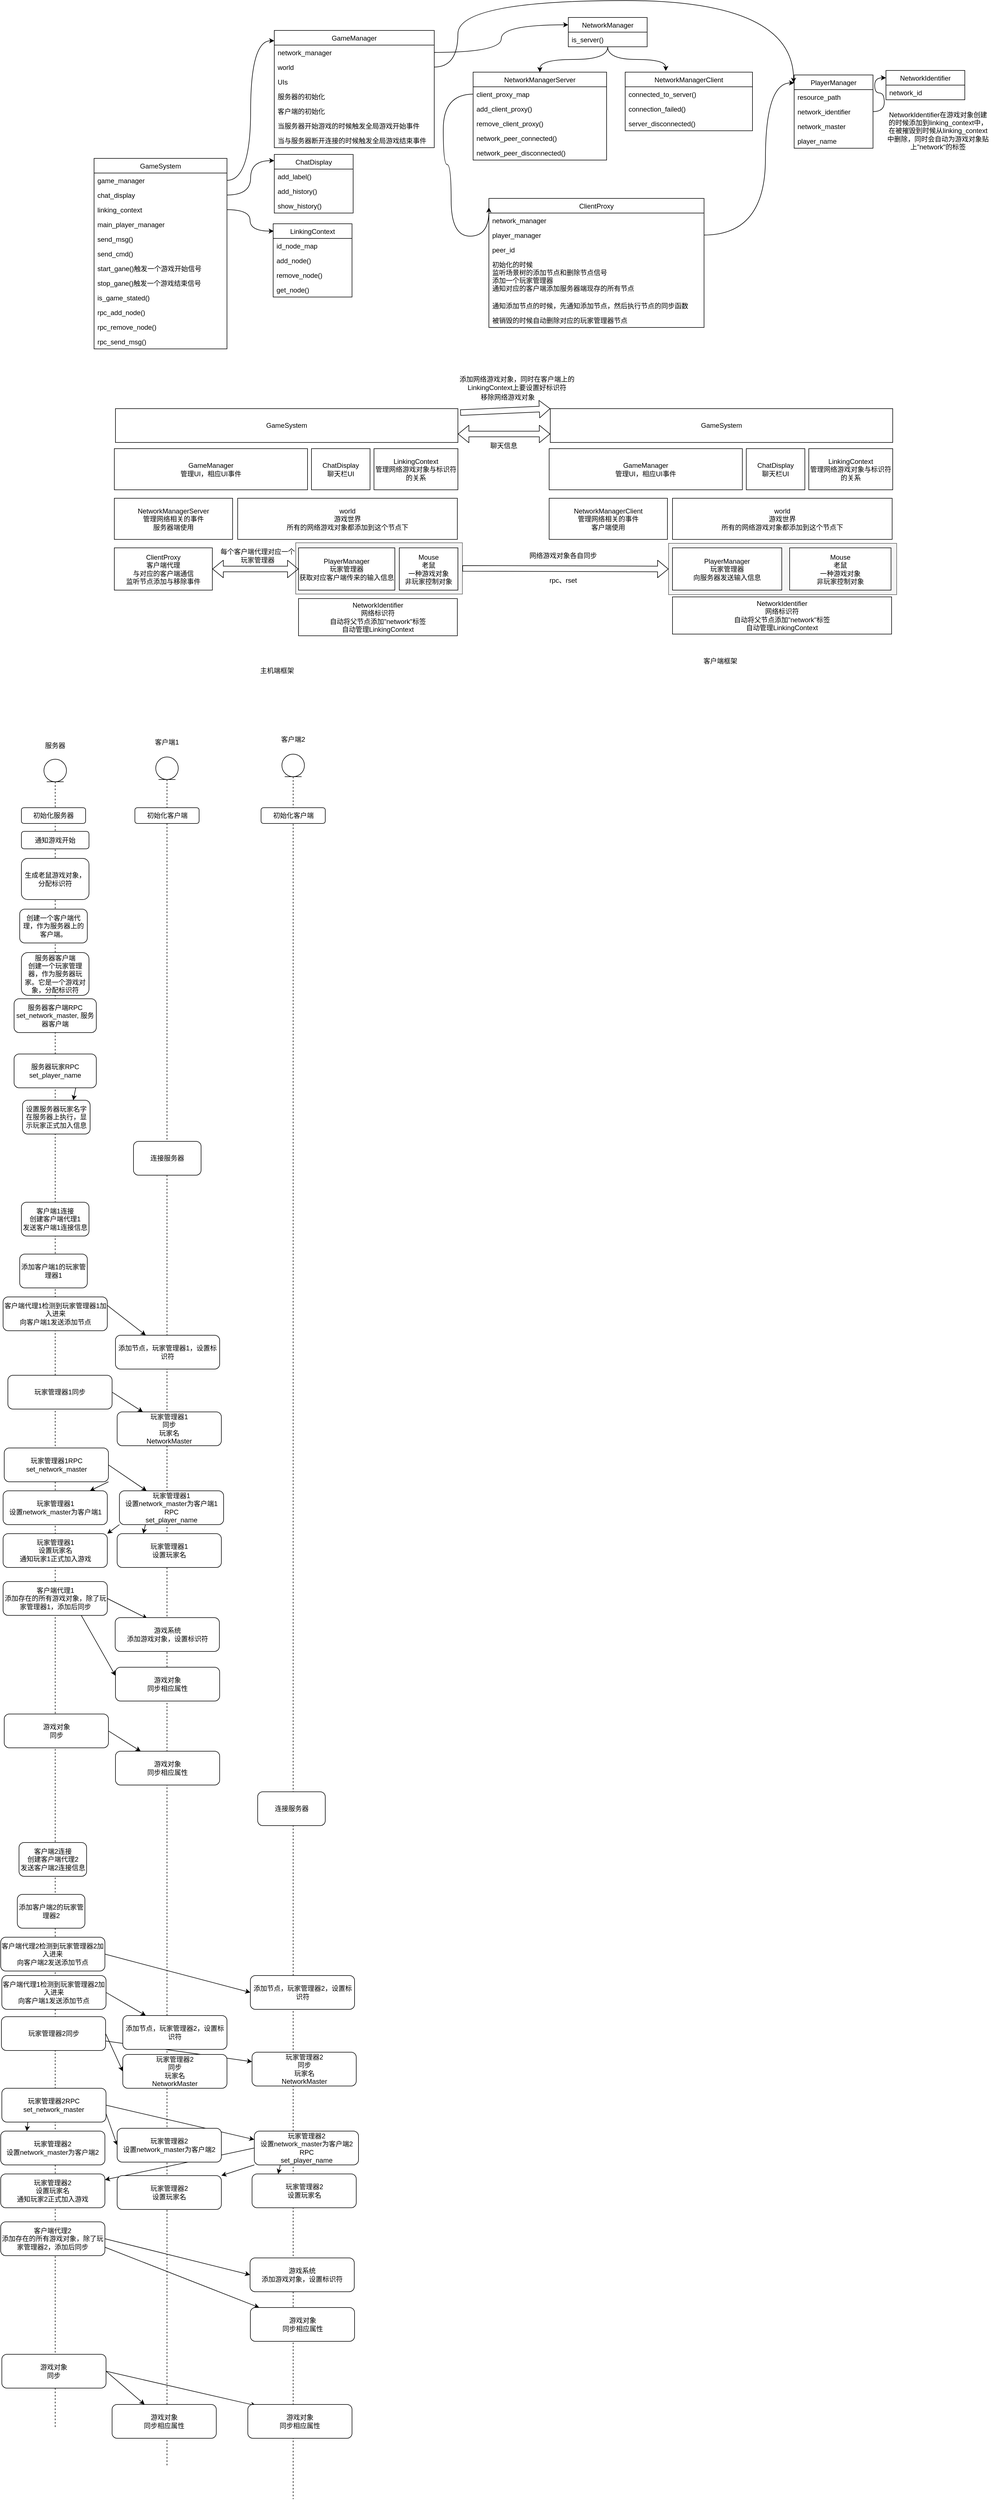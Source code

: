 <mxfile version="13.9.9" type="device"><diagram id="C72YMSauMGch5IpTlyr2" name="第 1 页"><mxGraphModel dx="1513" dy="1191" grid="0" gridSize="10" guides="1" tooltips="1" connect="1" arrows="1" fold="1" page="0" pageScale="1" pageWidth="850" pageHeight="1100" math="0" shadow="0"><root><mxCell id="0"/><mxCell id="1" parent="0"/><mxCell id="2LnMopw6GA8w0XZlprZ5-148" value="" style="rounded=0;whiteSpace=wrap;html=1;fillColor=#f5f5f5;strokeColor=#666666;fontColor=#333333;" vertex="1" parent="1"><mxGeometry x="809" y="745" width="405" height="91" as="geometry"/></mxCell><mxCell id="2LnMopw6GA8w0XZlprZ5-147" value="" style="rounded=0;whiteSpace=wrap;html=1;fillColor=#f5f5f5;strokeColor=#666666;fontColor=#333333;" vertex="1" parent="1"><mxGeometry x="147" y="744" width="296" height="91" as="geometry"/></mxCell><mxCell id="2LnMopw6GA8w0XZlprZ5-1" value="GameSystem" style="swimlane;fontStyle=0;childLayout=stackLayout;horizontal=1;startSize=26;fillColor=none;horizontalStack=0;resizeParent=1;resizeParentMax=0;resizeLast=0;collapsible=1;marginBottom=0;" vertex="1" parent="1"><mxGeometry x="-211" y="62" width="236" height="338" as="geometry"/></mxCell><mxCell id="2LnMopw6GA8w0XZlprZ5-2" value="game_manager" style="text;strokeColor=none;fillColor=none;align=left;verticalAlign=top;spacingLeft=4;spacingRight=4;overflow=hidden;rotatable=0;points=[[0,0.5],[1,0.5]];portConstraint=eastwest;" vertex="1" parent="2LnMopw6GA8w0XZlprZ5-1"><mxGeometry y="26" width="236" height="26" as="geometry"/></mxCell><mxCell id="2LnMopw6GA8w0XZlprZ5-56" value="chat_display" style="text;strokeColor=none;fillColor=none;align=left;verticalAlign=top;spacingLeft=4;spacingRight=4;overflow=hidden;rotatable=0;points=[[0,0.5],[1,0.5]];portConstraint=eastwest;" vertex="1" parent="2LnMopw6GA8w0XZlprZ5-1"><mxGeometry y="52" width="236" height="26" as="geometry"/></mxCell><mxCell id="2LnMopw6GA8w0XZlprZ5-57" value="linking_context" style="text;strokeColor=none;fillColor=none;align=left;verticalAlign=top;spacingLeft=4;spacingRight=4;overflow=hidden;rotatable=0;points=[[0,0.5],[1,0.5]];portConstraint=eastwest;" vertex="1" parent="2LnMopw6GA8w0XZlprZ5-1"><mxGeometry y="78" width="236" height="26" as="geometry"/></mxCell><mxCell id="2LnMopw6GA8w0XZlprZ5-3" value="main_player_manager" style="text;strokeColor=none;fillColor=none;align=left;verticalAlign=top;spacingLeft=4;spacingRight=4;overflow=hidden;rotatable=0;points=[[0,0.5],[1,0.5]];portConstraint=eastwest;" vertex="1" parent="2LnMopw6GA8w0XZlprZ5-1"><mxGeometry y="104" width="236" height="26" as="geometry"/></mxCell><mxCell id="2LnMopw6GA8w0XZlprZ5-58" value="send_msg()" style="text;strokeColor=none;fillColor=none;align=left;verticalAlign=top;spacingLeft=4;spacingRight=4;overflow=hidden;rotatable=0;points=[[0,0.5],[1,0.5]];portConstraint=eastwest;" vertex="1" parent="2LnMopw6GA8w0XZlprZ5-1"><mxGeometry y="130" width="236" height="26" as="geometry"/></mxCell><mxCell id="2LnMopw6GA8w0XZlprZ5-59" value="send_cmd()" style="text;strokeColor=none;fillColor=none;align=left;verticalAlign=top;spacingLeft=4;spacingRight=4;overflow=hidden;rotatable=0;points=[[0,0.5],[1,0.5]];portConstraint=eastwest;" vertex="1" parent="2LnMopw6GA8w0XZlprZ5-1"><mxGeometry y="156" width="236" height="26" as="geometry"/></mxCell><mxCell id="2LnMopw6GA8w0XZlprZ5-74" value="start_gane()触发一个游戏开始信号" style="text;strokeColor=none;fillColor=none;align=left;verticalAlign=top;spacingLeft=4;spacingRight=4;overflow=hidden;rotatable=0;points=[[0,0.5],[1,0.5]];portConstraint=eastwest;" vertex="1" parent="2LnMopw6GA8w0XZlprZ5-1"><mxGeometry y="182" width="236" height="26" as="geometry"/></mxCell><mxCell id="2LnMopw6GA8w0XZlprZ5-178" value="stop_gane()触发一个游戏结束信号" style="text;strokeColor=none;fillColor=none;align=left;verticalAlign=top;spacingLeft=4;spacingRight=4;overflow=hidden;rotatable=0;points=[[0,0.5],[1,0.5]];portConstraint=eastwest;" vertex="1" parent="2LnMopw6GA8w0XZlprZ5-1"><mxGeometry y="208" width="236" height="26" as="geometry"/></mxCell><mxCell id="2LnMopw6GA8w0XZlprZ5-83" value="is_game_stated()" style="text;strokeColor=none;fillColor=none;align=left;verticalAlign=top;spacingLeft=4;spacingRight=4;overflow=hidden;rotatable=0;points=[[0,0.5],[1,0.5]];portConstraint=eastwest;" vertex="1" parent="2LnMopw6GA8w0XZlprZ5-1"><mxGeometry y="234" width="236" height="26" as="geometry"/></mxCell><mxCell id="2LnMopw6GA8w0XZlprZ5-84" value="rpc_add_node()" style="text;strokeColor=none;fillColor=none;align=left;verticalAlign=top;spacingLeft=4;spacingRight=4;overflow=hidden;rotatable=0;points=[[0,0.5],[1,0.5]];portConstraint=eastwest;" vertex="1" parent="2LnMopw6GA8w0XZlprZ5-1"><mxGeometry y="260" width="236" height="26" as="geometry"/></mxCell><mxCell id="2LnMopw6GA8w0XZlprZ5-85" value="rpc_remove_node()" style="text;strokeColor=none;fillColor=none;align=left;verticalAlign=top;spacingLeft=4;spacingRight=4;overflow=hidden;rotatable=0;points=[[0,0.5],[1,0.5]];portConstraint=eastwest;" vertex="1" parent="2LnMopw6GA8w0XZlprZ5-1"><mxGeometry y="286" width="236" height="26" as="geometry"/></mxCell><mxCell id="2LnMopw6GA8w0XZlprZ5-86" value="rpc_send_msg()" style="text;strokeColor=none;fillColor=none;align=left;verticalAlign=top;spacingLeft=4;spacingRight=4;overflow=hidden;rotatable=0;points=[[0,0.5],[1,0.5]];portConstraint=eastwest;" vertex="1" parent="2LnMopw6GA8w0XZlprZ5-1"><mxGeometry y="312" width="236" height="26" as="geometry"/></mxCell><mxCell id="2LnMopw6GA8w0XZlprZ5-5" value="GameManager" style="swimlane;fontStyle=0;childLayout=stackLayout;horizontal=1;startSize=26;fillColor=none;horizontalStack=0;resizeParent=1;resizeParentMax=0;resizeLast=0;collapsible=1;marginBottom=0;" vertex="1" parent="1"><mxGeometry x="109" y="-165" width="284" height="208" as="geometry"/></mxCell><mxCell id="2LnMopw6GA8w0XZlprZ5-6" value="network_manager" style="text;strokeColor=none;fillColor=none;align=left;verticalAlign=top;spacingLeft=4;spacingRight=4;overflow=hidden;rotatable=0;points=[[0,0.5],[1,0.5]];portConstraint=eastwest;" vertex="1" parent="2LnMopw6GA8w0XZlprZ5-5"><mxGeometry y="26" width="284" height="26" as="geometry"/></mxCell><mxCell id="2LnMopw6GA8w0XZlprZ5-7" value="world" style="text;strokeColor=none;fillColor=none;align=left;verticalAlign=top;spacingLeft=4;spacingRight=4;overflow=hidden;rotatable=0;points=[[0,0.5],[1,0.5]];portConstraint=eastwest;" vertex="1" parent="2LnMopw6GA8w0XZlprZ5-5"><mxGeometry y="52" width="284" height="26" as="geometry"/></mxCell><mxCell id="2LnMopw6GA8w0XZlprZ5-8" value="UIs" style="text;strokeColor=none;fillColor=none;align=left;verticalAlign=top;spacingLeft=4;spacingRight=4;overflow=hidden;rotatable=0;points=[[0,0.5],[1,0.5]];portConstraint=eastwest;" vertex="1" parent="2LnMopw6GA8w0XZlprZ5-5"><mxGeometry y="78" width="284" height="26" as="geometry"/></mxCell><mxCell id="2LnMopw6GA8w0XZlprZ5-71" value="服务器的初始化" style="text;strokeColor=none;fillColor=none;align=left;verticalAlign=top;spacingLeft=4;spacingRight=4;overflow=hidden;rotatable=0;points=[[0,0.5],[1,0.5]];portConstraint=eastwest;" vertex="1" parent="2LnMopw6GA8w0XZlprZ5-5"><mxGeometry y="104" width="284" height="26" as="geometry"/></mxCell><mxCell id="2LnMopw6GA8w0XZlprZ5-72" value="客户端的初始化" style="text;strokeColor=none;fillColor=none;align=left;verticalAlign=top;spacingLeft=4;spacingRight=4;overflow=hidden;rotatable=0;points=[[0,0.5],[1,0.5]];portConstraint=eastwest;" vertex="1" parent="2LnMopw6GA8w0XZlprZ5-5"><mxGeometry y="130" width="284" height="26" as="geometry"/></mxCell><mxCell id="2LnMopw6GA8w0XZlprZ5-73" value="当服务器开始游戏的时候触发全局游戏开始事件" style="text;strokeColor=none;fillColor=none;align=left;verticalAlign=top;spacingLeft=4;spacingRight=4;overflow=hidden;rotatable=0;points=[[0,0.5],[1,0.5]];portConstraint=eastwest;" vertex="1" parent="2LnMopw6GA8w0XZlprZ5-5"><mxGeometry y="156" width="284" height="26" as="geometry"/></mxCell><mxCell id="2LnMopw6GA8w0XZlprZ5-105" value="当与服务器断开连接的时候触发全局游戏结束事件" style="text;strokeColor=none;fillColor=none;align=left;verticalAlign=top;spacingLeft=4;spacingRight=4;overflow=hidden;rotatable=0;points=[[0,0.5],[1,0.5]];portConstraint=eastwest;" vertex="1" parent="2LnMopw6GA8w0XZlprZ5-5"><mxGeometry y="182" width="284" height="26" as="geometry"/></mxCell><mxCell id="2LnMopw6GA8w0XZlprZ5-9" value="LinkingContext" style="swimlane;fontStyle=0;childLayout=stackLayout;horizontal=1;startSize=26;fillColor=none;horizontalStack=0;resizeParent=1;resizeParentMax=0;resizeLast=0;collapsible=1;marginBottom=0;" vertex="1" parent="1"><mxGeometry x="107" y="178" width="140" height="130" as="geometry"/></mxCell><mxCell id="2LnMopw6GA8w0XZlprZ5-10" value="id_node_map" style="text;strokeColor=none;fillColor=none;align=left;verticalAlign=top;spacingLeft=4;spacingRight=4;overflow=hidden;rotatable=0;points=[[0,0.5],[1,0.5]];portConstraint=eastwest;" vertex="1" parent="2LnMopw6GA8w0XZlprZ5-9"><mxGeometry y="26" width="140" height="26" as="geometry"/></mxCell><mxCell id="2LnMopw6GA8w0XZlprZ5-11" value="add_node()" style="text;strokeColor=none;fillColor=none;align=left;verticalAlign=top;spacingLeft=4;spacingRight=4;overflow=hidden;rotatable=0;points=[[0,0.5],[1,0.5]];portConstraint=eastwest;" vertex="1" parent="2LnMopw6GA8w0XZlprZ5-9"><mxGeometry y="52" width="140" height="26" as="geometry"/></mxCell><mxCell id="2LnMopw6GA8w0XZlprZ5-12" value="remove_node()" style="text;strokeColor=none;fillColor=none;align=left;verticalAlign=top;spacingLeft=4;spacingRight=4;overflow=hidden;rotatable=0;points=[[0,0.5],[1,0.5]];portConstraint=eastwest;" vertex="1" parent="2LnMopw6GA8w0XZlprZ5-9"><mxGeometry y="78" width="140" height="26" as="geometry"/></mxCell><mxCell id="2LnMopw6GA8w0XZlprZ5-65" value="get_node()" style="text;strokeColor=none;fillColor=none;align=left;verticalAlign=top;spacingLeft=4;spacingRight=4;overflow=hidden;rotatable=0;points=[[0,0.5],[1,0.5]];portConstraint=eastwest;" vertex="1" parent="2LnMopw6GA8w0XZlprZ5-9"><mxGeometry y="104" width="140" height="26" as="geometry"/></mxCell><mxCell id="2LnMopw6GA8w0XZlprZ5-102" style="edgeStyle=orthogonalEdgeStyle;curved=1;rounded=0;orthogonalLoop=1;jettySize=auto;html=1;entryX=0.5;entryY=0;entryDx=0;entryDy=0;" edge="1" parent="1" source="2LnMopw6GA8w0XZlprZ5-13" target="2LnMopw6GA8w0XZlprZ5-22"><mxGeometry relative="1" as="geometry"/></mxCell><mxCell id="2LnMopw6GA8w0XZlprZ5-103" style="edgeStyle=orthogonalEdgeStyle;curved=1;rounded=0;orthogonalLoop=1;jettySize=auto;html=1;entryX=0.319;entryY=-0.019;entryDx=0;entryDy=0;entryPerimeter=0;" edge="1" parent="1" source="2LnMopw6GA8w0XZlprZ5-13" target="2LnMopw6GA8w0XZlprZ5-17"><mxGeometry relative="1" as="geometry"/></mxCell><mxCell id="2LnMopw6GA8w0XZlprZ5-13" value="NetworkManager" style="swimlane;fontStyle=0;childLayout=stackLayout;horizontal=1;startSize=26;fillColor=none;horizontalStack=0;resizeParent=1;resizeParentMax=0;resizeLast=0;collapsible=1;marginBottom=0;" vertex="1" parent="1"><mxGeometry x="631" y="-188" width="140" height="52" as="geometry"/></mxCell><mxCell id="2LnMopw6GA8w0XZlprZ5-15" value="is_server()" style="text;strokeColor=none;fillColor=none;align=left;verticalAlign=top;spacingLeft=4;spacingRight=4;overflow=hidden;rotatable=0;points=[[0,0.5],[1,0.5]];portConstraint=eastwest;" vertex="1" parent="2LnMopw6GA8w0XZlprZ5-13"><mxGeometry y="26" width="140" height="26" as="geometry"/></mxCell><mxCell id="2LnMopw6GA8w0XZlprZ5-17" value="NetworkManagerClient" style="swimlane;fontStyle=0;childLayout=stackLayout;horizontal=1;startSize=26;fillColor=none;horizontalStack=0;resizeParent=1;resizeParentMax=0;resizeLast=0;collapsible=1;marginBottom=0;" vertex="1" parent="1"><mxGeometry x="732" y="-91" width="226" height="104" as="geometry"/></mxCell><mxCell id="2LnMopw6GA8w0XZlprZ5-96" value="connected_to_server()" style="text;strokeColor=none;fillColor=none;align=left;verticalAlign=top;spacingLeft=4;spacingRight=4;overflow=hidden;rotatable=0;points=[[0,0.5],[1,0.5]];portConstraint=eastwest;" vertex="1" parent="2LnMopw6GA8w0XZlprZ5-17"><mxGeometry y="26" width="226" height="26" as="geometry"/></mxCell><mxCell id="2LnMopw6GA8w0XZlprZ5-97" value="connection_failed()" style="text;strokeColor=none;fillColor=none;align=left;verticalAlign=top;spacingLeft=4;spacingRight=4;overflow=hidden;rotatable=0;points=[[0,0.5],[1,0.5]];portConstraint=eastwest;" vertex="1" parent="2LnMopw6GA8w0XZlprZ5-17"><mxGeometry y="52" width="226" height="26" as="geometry"/></mxCell><mxCell id="2LnMopw6GA8w0XZlprZ5-98" value="server_disconnected()" style="text;strokeColor=none;fillColor=none;align=left;verticalAlign=top;spacingLeft=4;spacingRight=4;overflow=hidden;rotatable=0;points=[[0,0.5],[1,0.5]];portConstraint=eastwest;" vertex="1" parent="2LnMopw6GA8w0XZlprZ5-17"><mxGeometry y="78" width="226" height="26" as="geometry"/></mxCell><mxCell id="2LnMopw6GA8w0XZlprZ5-22" value="NetworkManagerServer" style="swimlane;fontStyle=0;childLayout=stackLayout;horizontal=1;startSize=26;fillColor=none;horizontalStack=0;resizeParent=1;resizeParentMax=0;resizeLast=0;collapsible=1;marginBottom=0;" vertex="1" parent="1"><mxGeometry x="462" y="-91" width="237" height="156" as="geometry"/></mxCell><mxCell id="2LnMopw6GA8w0XZlprZ5-23" value="client_proxy_map" style="text;strokeColor=none;fillColor=none;align=left;verticalAlign=top;spacingLeft=4;spacingRight=4;overflow=hidden;rotatable=0;points=[[0,0.5],[1,0.5]];portConstraint=eastwest;" vertex="1" parent="2LnMopw6GA8w0XZlprZ5-22"><mxGeometry y="26" width="237" height="26" as="geometry"/></mxCell><mxCell id="2LnMopw6GA8w0XZlprZ5-24" value="add_client_proxy()" style="text;strokeColor=none;fillColor=none;align=left;verticalAlign=top;spacingLeft=4;spacingRight=4;overflow=hidden;rotatable=0;points=[[0,0.5],[1,0.5]];portConstraint=eastwest;" vertex="1" parent="2LnMopw6GA8w0XZlprZ5-22"><mxGeometry y="52" width="237" height="26" as="geometry"/></mxCell><mxCell id="2LnMopw6GA8w0XZlprZ5-25" value="remove_client_proxy()" style="text;strokeColor=none;fillColor=none;align=left;verticalAlign=top;spacingLeft=4;spacingRight=4;overflow=hidden;rotatable=0;points=[[0,0.5],[1,0.5]];portConstraint=eastwest;" vertex="1" parent="2LnMopw6GA8w0XZlprZ5-22"><mxGeometry y="78" width="237" height="26" as="geometry"/></mxCell><mxCell id="2LnMopw6GA8w0XZlprZ5-94" value="network_peer_connected()" style="text;strokeColor=none;fillColor=none;align=left;verticalAlign=top;spacingLeft=4;spacingRight=4;overflow=hidden;rotatable=0;points=[[0,0.5],[1,0.5]];portConstraint=eastwest;" vertex="1" parent="2LnMopw6GA8w0XZlprZ5-22"><mxGeometry y="104" width="237" height="26" as="geometry"/></mxCell><mxCell id="2LnMopw6GA8w0XZlprZ5-95" value="network_peer_disconnected()" style="text;strokeColor=none;fillColor=none;align=left;verticalAlign=top;spacingLeft=4;spacingRight=4;overflow=hidden;rotatable=0;points=[[0,0.5],[1,0.5]];portConstraint=eastwest;" vertex="1" parent="2LnMopw6GA8w0XZlprZ5-22"><mxGeometry y="130" width="237" height="26" as="geometry"/></mxCell><mxCell id="2LnMopw6GA8w0XZlprZ5-26" value="ClientProxy" style="swimlane;fontStyle=0;childLayout=stackLayout;horizontal=1;startSize=26;fillColor=none;horizontalStack=0;resizeParent=1;resizeParentMax=0;resizeLast=0;collapsible=1;marginBottom=0;" vertex="1" parent="1"><mxGeometry x="490" y="133" width="382" height="229" as="geometry"/></mxCell><mxCell id="2LnMopw6GA8w0XZlprZ5-27" value="network_manager" style="text;strokeColor=none;fillColor=none;align=left;verticalAlign=top;spacingLeft=4;spacingRight=4;overflow=hidden;rotatable=0;points=[[0,0.5],[1,0.5]];portConstraint=eastwest;" vertex="1" parent="2LnMopw6GA8w0XZlprZ5-26"><mxGeometry y="26" width="382" height="26" as="geometry"/></mxCell><mxCell id="2LnMopw6GA8w0XZlprZ5-28" value="player_manager" style="text;strokeColor=none;fillColor=none;align=left;verticalAlign=top;spacingLeft=4;spacingRight=4;overflow=hidden;rotatable=0;points=[[0,0.5],[1,0.5]];portConstraint=eastwest;" vertex="1" parent="2LnMopw6GA8w0XZlprZ5-26"><mxGeometry y="52" width="382" height="26" as="geometry"/></mxCell><mxCell id="2LnMopw6GA8w0XZlprZ5-29" value="peer_id" style="text;strokeColor=none;fillColor=none;align=left;verticalAlign=top;spacingLeft=4;spacingRight=4;overflow=hidden;rotatable=0;points=[[0,0.5],[1,0.5]];portConstraint=eastwest;" vertex="1" parent="2LnMopw6GA8w0XZlprZ5-26"><mxGeometry y="78" width="382" height="26" as="geometry"/></mxCell><mxCell id="2LnMopw6GA8w0XZlprZ5-87" value="初始化的时候&#10;监听场景树的添加节点和删除节点信号&#10;添加一个玩家管理器&#10;通知对应的客户端添加服务器端现存的所有节点" style="text;strokeColor=none;fillColor=none;align=left;verticalAlign=top;spacingLeft=4;spacingRight=4;overflow=hidden;rotatable=0;points=[[0,0.5],[1,0.5]];portConstraint=eastwest;" vertex="1" parent="2LnMopw6GA8w0XZlprZ5-26"><mxGeometry y="104" width="382" height="73" as="geometry"/></mxCell><mxCell id="2LnMopw6GA8w0XZlprZ5-88" value="通知添加节点的时候，先通知添加节点，然后执行节点的同步函数" style="text;strokeColor=none;fillColor=none;align=left;verticalAlign=top;spacingLeft=4;spacingRight=4;overflow=hidden;rotatable=0;points=[[0,0.5],[1,0.5]];portConstraint=eastwest;" vertex="1" parent="2LnMopw6GA8w0XZlprZ5-26"><mxGeometry y="177" width="382" height="26" as="geometry"/></mxCell><mxCell id="2LnMopw6GA8w0XZlprZ5-89" value="被销毁的时候自动删除对应的玩家管理器节点" style="text;strokeColor=none;fillColor=none;align=left;verticalAlign=top;spacingLeft=4;spacingRight=4;overflow=hidden;rotatable=0;points=[[0,0.5],[1,0.5]];portConstraint=eastwest;" vertex="1" parent="2LnMopw6GA8w0XZlprZ5-26"><mxGeometry y="203" width="382" height="26" as="geometry"/></mxCell><mxCell id="2LnMopw6GA8w0XZlprZ5-30" value="NetworkIdentifier" style="swimlane;fontStyle=0;childLayout=stackLayout;horizontal=1;startSize=26;fillColor=none;horizontalStack=0;resizeParent=1;resizeParentMax=0;resizeLast=0;collapsible=1;marginBottom=0;" vertex="1" parent="1"><mxGeometry x="1195" y="-94" width="140" height="52" as="geometry"/></mxCell><mxCell id="2LnMopw6GA8w0XZlprZ5-31" value="network_id" style="text;strokeColor=none;fillColor=none;align=left;verticalAlign=top;spacingLeft=4;spacingRight=4;overflow=hidden;rotatable=0;points=[[0,0.5],[1,0.5]];portConstraint=eastwest;" vertex="1" parent="2LnMopw6GA8w0XZlprZ5-30"><mxGeometry y="26" width="140" height="26" as="geometry"/></mxCell><mxCell id="2LnMopw6GA8w0XZlprZ5-34" value="PlayerManager" style="swimlane;fontStyle=0;childLayout=stackLayout;horizontal=1;startSize=26;fillColor=none;horizontalStack=0;resizeParent=1;resizeParentMax=0;resizeLast=0;collapsible=1;marginBottom=0;" vertex="1" parent="1"><mxGeometry x="1032" y="-86" width="140" height="130" as="geometry"/></mxCell><mxCell id="2LnMopw6GA8w0XZlprZ5-66" value="resource_path" style="text;strokeColor=none;fillColor=none;align=left;verticalAlign=top;spacingLeft=4;spacingRight=4;overflow=hidden;rotatable=0;points=[[0,0.5],[1,0.5]];portConstraint=eastwest;" vertex="1" parent="2LnMopw6GA8w0XZlprZ5-34"><mxGeometry y="26" width="140" height="26" as="geometry"/></mxCell><mxCell id="2LnMopw6GA8w0XZlprZ5-35" value="network_identifier" style="text;strokeColor=none;fillColor=none;align=left;verticalAlign=top;spacingLeft=4;spacingRight=4;overflow=hidden;rotatable=0;points=[[0,0.5],[1,0.5]];portConstraint=eastwest;" vertex="1" parent="2LnMopw6GA8w0XZlprZ5-34"><mxGeometry y="52" width="140" height="26" as="geometry"/></mxCell><mxCell id="2LnMopw6GA8w0XZlprZ5-36" value="network_master" style="text;strokeColor=none;fillColor=none;align=left;verticalAlign=top;spacingLeft=4;spacingRight=4;overflow=hidden;rotatable=0;points=[[0,0.5],[1,0.5]];portConstraint=eastwest;" vertex="1" parent="2LnMopw6GA8w0XZlprZ5-34"><mxGeometry y="78" width="140" height="26" as="geometry"/></mxCell><mxCell id="2LnMopw6GA8w0XZlprZ5-55" value="player_name" style="text;strokeColor=none;fillColor=none;align=left;verticalAlign=top;spacingLeft=4;spacingRight=4;overflow=hidden;rotatable=0;points=[[0,0.5],[1,0.5]];portConstraint=eastwest;" vertex="1" parent="2LnMopw6GA8w0XZlprZ5-34"><mxGeometry y="104" width="140" height="26" as="geometry"/></mxCell><mxCell id="2LnMopw6GA8w0XZlprZ5-60" value="ChatDisplay" style="swimlane;fontStyle=0;childLayout=stackLayout;horizontal=1;startSize=26;fillColor=none;horizontalStack=0;resizeParent=1;resizeParentMax=0;resizeLast=0;collapsible=1;marginBottom=0;" vertex="1" parent="1"><mxGeometry x="109" y="55" width="140" height="104" as="geometry"/></mxCell><mxCell id="2LnMopw6GA8w0XZlprZ5-61" value="add_label()" style="text;strokeColor=none;fillColor=none;align=left;verticalAlign=top;spacingLeft=4;spacingRight=4;overflow=hidden;rotatable=0;points=[[0,0.5],[1,0.5]];portConstraint=eastwest;" vertex="1" parent="2LnMopw6GA8w0XZlprZ5-60"><mxGeometry y="26" width="140" height="26" as="geometry"/></mxCell><mxCell id="2LnMopw6GA8w0XZlprZ5-62" value="add_history()" style="text;strokeColor=none;fillColor=none;align=left;verticalAlign=top;spacingLeft=4;spacingRight=4;overflow=hidden;rotatable=0;points=[[0,0.5],[1,0.5]];portConstraint=eastwest;" vertex="1" parent="2LnMopw6GA8w0XZlprZ5-60"><mxGeometry y="52" width="140" height="26" as="geometry"/></mxCell><mxCell id="2LnMopw6GA8w0XZlprZ5-64" value="show_history()" style="text;strokeColor=none;fillColor=none;align=left;verticalAlign=top;spacingLeft=4;spacingRight=4;overflow=hidden;rotatable=0;points=[[0,0.5],[1,0.5]];portConstraint=eastwest;" vertex="1" parent="2LnMopw6GA8w0XZlprZ5-60"><mxGeometry y="78" width="140" height="26" as="geometry"/></mxCell><mxCell id="2LnMopw6GA8w0XZlprZ5-68" value="NetworkIdentifier在游戏对象创建的时候添加到linking_context中，在被摧毁到时候从linking_context中删除，同时会自动为游戏对象贴上&quot;network&quot;的标签" style="text;html=1;strokeColor=none;fillColor=none;align=center;verticalAlign=middle;whiteSpace=wrap;rounded=0;" vertex="1" parent="1"><mxGeometry x="1195" y="-31" width="185" height="88" as="geometry"/></mxCell><mxCell id="2LnMopw6GA8w0XZlprZ5-90" style="edgeStyle=orthogonalEdgeStyle;rounded=0;orthogonalLoop=1;jettySize=auto;html=1;exitX=1;exitY=0.5;exitDx=0;exitDy=0;entryX=0.007;entryY=0.1;entryDx=0;entryDy=0;entryPerimeter=0;curved=1;" edge="1" parent="1" source="2LnMopw6GA8w0XZlprZ5-57" target="2LnMopw6GA8w0XZlprZ5-9"><mxGeometry relative="1" as="geometry"/></mxCell><mxCell id="2LnMopw6GA8w0XZlprZ5-92" style="edgeStyle=orthogonalEdgeStyle;curved=1;rounded=0;orthogonalLoop=1;jettySize=auto;html=1;exitX=1;exitY=0.5;exitDx=0;exitDy=0;entryX=0;entryY=0.106;entryDx=0;entryDy=0;entryPerimeter=0;" edge="1" parent="1" source="2LnMopw6GA8w0XZlprZ5-56" target="2LnMopw6GA8w0XZlprZ5-60"><mxGeometry relative="1" as="geometry"/></mxCell><mxCell id="2LnMopw6GA8w0XZlprZ5-93" style="edgeStyle=orthogonalEdgeStyle;curved=1;rounded=0;orthogonalLoop=1;jettySize=auto;html=1;exitX=1;exitY=0.5;exitDx=0;exitDy=0;entryX=0;entryY=0.088;entryDx=0;entryDy=0;entryPerimeter=0;" edge="1" parent="1" source="2LnMopw6GA8w0XZlprZ5-2" target="2LnMopw6GA8w0XZlprZ5-5"><mxGeometry relative="1" as="geometry"/></mxCell><mxCell id="2LnMopw6GA8w0XZlprZ5-104" style="edgeStyle=orthogonalEdgeStyle;curved=1;rounded=0;orthogonalLoop=1;jettySize=auto;html=1;entryX=0;entryY=0.25;entryDx=0;entryDy=0;" edge="1" parent="1" source="2LnMopw6GA8w0XZlprZ5-6" target="2LnMopw6GA8w0XZlprZ5-13"><mxGeometry relative="1" as="geometry"/></mxCell><mxCell id="2LnMopw6GA8w0XZlprZ5-107" style="edgeStyle=orthogonalEdgeStyle;curved=1;rounded=0;orthogonalLoop=1;jettySize=auto;html=1;entryX=0;entryY=0.07;entryDx=0;entryDy=0;entryPerimeter=0;" edge="1" parent="1" source="2LnMopw6GA8w0XZlprZ5-23" target="2LnMopw6GA8w0XZlprZ5-26"><mxGeometry relative="1" as="geometry"><Array as="points"><mxPoint x="409" y="-52"/><mxPoint x="409" y="73"/><mxPoint x="423" y="73"/><mxPoint x="423" y="200"/></Array></mxGeometry></mxCell><mxCell id="2LnMopw6GA8w0XZlprZ5-108" style="edgeStyle=orthogonalEdgeStyle;curved=1;rounded=0;orthogonalLoop=1;jettySize=auto;html=1;exitX=1;exitY=0.5;exitDx=0;exitDy=0;" edge="1" parent="1" source="2LnMopw6GA8w0XZlprZ5-7"><mxGeometry relative="1" as="geometry"><mxPoint x="1031" y="-72" as="targetPoint"/><Array as="points"><mxPoint x="435" y="-100"/><mxPoint x="435" y="-218"/><mxPoint x="1031" y="-218"/></Array></mxGeometry></mxCell><mxCell id="2LnMopw6GA8w0XZlprZ5-109" style="edgeStyle=orthogonalEdgeStyle;curved=1;rounded=0;orthogonalLoop=1;jettySize=auto;html=1;entryX=0;entryY=0.108;entryDx=0;entryDy=0;entryPerimeter=0;" edge="1" parent="1" source="2LnMopw6GA8w0XZlprZ5-28" target="2LnMopw6GA8w0XZlprZ5-34"><mxGeometry relative="1" as="geometry"><Array as="points"><mxPoint x="981" y="198"/><mxPoint x="981" y="-72"/></Array></mxGeometry></mxCell><mxCell id="2LnMopw6GA8w0XZlprZ5-110" style="edgeStyle=orthogonalEdgeStyle;curved=1;rounded=0;orthogonalLoop=1;jettySize=auto;html=1;entryX=0;entryY=0.25;entryDx=0;entryDy=0;" edge="1" parent="1" source="2LnMopw6GA8w0XZlprZ5-35" target="2LnMopw6GA8w0XZlprZ5-30"><mxGeometry relative="1" as="geometry"/></mxCell><mxCell id="2LnMopw6GA8w0XZlprZ5-111" value="GameSystem" style="rounded=0;whiteSpace=wrap;html=1;" vertex="1" parent="1"><mxGeometry x="-173" y="506" width="608" height="60" as="geometry"/></mxCell><mxCell id="2LnMopw6GA8w0XZlprZ5-112" value="GameManager&lt;br&gt;管理UI，相应UI事件" style="rounded=0;whiteSpace=wrap;html=1;" vertex="1" parent="1"><mxGeometry x="-175" y="577" width="343" height="73" as="geometry"/></mxCell><mxCell id="2LnMopw6GA8w0XZlprZ5-113" value="ChatDisplay&lt;br&gt;聊天栏UI" style="rounded=0;whiteSpace=wrap;html=1;" vertex="1" parent="1"><mxGeometry x="175" y="577" width="104" height="73" as="geometry"/></mxCell><mxCell id="2LnMopw6GA8w0XZlprZ5-114" value="NetworkManagerServer&lt;br&gt;管理网络相关的事件&lt;br&gt;服务器端使用" style="rounded=0;whiteSpace=wrap;html=1;" vertex="1" parent="1"><mxGeometry x="-175" y="665" width="210" height="73" as="geometry"/></mxCell><mxCell id="2LnMopw6GA8w0XZlprZ5-115" value="world&lt;br&gt;游戏世界&lt;br&gt;所有的网络游戏对象都添加到这个节点下" style="rounded=0;whiteSpace=wrap;html=1;" vertex="1" parent="1"><mxGeometry x="44" y="665" width="390" height="73" as="geometry"/></mxCell><mxCell id="2LnMopw6GA8w0XZlprZ5-116" value="ClientProxy&lt;br&gt;客户端代理&lt;br&gt;与对应的客户端通信&lt;br&gt;监听节点添加与移除事件" style="rounded=0;whiteSpace=wrap;html=1;" vertex="1" parent="1"><mxGeometry x="-175" y="753" width="174" height="75" as="geometry"/></mxCell><mxCell id="2LnMopw6GA8w0XZlprZ5-117" value="LinkingContext&lt;br&gt;管理网络游戏对象与标识符的关系" style="rounded=0;whiteSpace=wrap;html=1;" vertex="1" parent="1"><mxGeometry x="286" y="577" width="149" height="73" as="geometry"/></mxCell><mxCell id="2LnMopw6GA8w0XZlprZ5-118" value="PlayerManager&lt;br&gt;玩家管理器&lt;br&gt;获取对应客户端传来的输入信息" style="rounded=0;whiteSpace=wrap;html=1;" vertex="1" parent="1"><mxGeometry x="152" y="753" width="171" height="75" as="geometry"/></mxCell><mxCell id="2LnMopw6GA8w0XZlprZ5-120" value="" style="shape=flexArrow;endArrow=classic;startArrow=classic;html=1;exitX=1;exitY=0.5;exitDx=0;exitDy=0;entryX=0;entryY=0.5;entryDx=0;entryDy=0;" edge="1" parent="1" source="2LnMopw6GA8w0XZlprZ5-116" target="2LnMopw6GA8w0XZlprZ5-118"><mxGeometry width="50" height="50" relative="1" as="geometry"><mxPoint x="127" y="859" as="sourcePoint"/><mxPoint x="177" y="809" as="targetPoint"/></mxGeometry></mxCell><mxCell id="2LnMopw6GA8w0XZlprZ5-121" value="每个客户端代理对应一个玩家管理器" style="text;html=1;strokeColor=none;fillColor=none;align=center;verticalAlign=middle;whiteSpace=wrap;rounded=0;" vertex="1" parent="1"><mxGeometry x="12" y="738" width="135" height="57" as="geometry"/></mxCell><mxCell id="2LnMopw6GA8w0XZlprZ5-123" value="Mouse&lt;br&gt;老鼠&lt;br&gt;一种游戏对象&lt;br&gt;非玩家控制对象" style="rounded=0;whiteSpace=wrap;html=1;" vertex="1" parent="1"><mxGeometry x="331" y="753" width="104" height="75" as="geometry"/></mxCell><mxCell id="2LnMopw6GA8w0XZlprZ5-124" value="NetworkIdentifier&lt;br&gt;网络标识符&lt;br&gt;自动将父节点添加&quot;network&quot;标签&lt;br&gt;自动管理LinkingContext" style="rounded=0;whiteSpace=wrap;html=1;" vertex="1" parent="1"><mxGeometry x="152" y="843" width="282" height="66" as="geometry"/></mxCell><mxCell id="2LnMopw6GA8w0XZlprZ5-125" value="GameSystem" style="rounded=0;whiteSpace=wrap;html=1;" vertex="1" parent="1"><mxGeometry x="599" y="506" width="608" height="60" as="geometry"/></mxCell><mxCell id="2LnMopw6GA8w0XZlprZ5-126" value="GameManager&lt;br&gt;管理UI，相应UI事件" style="rounded=0;whiteSpace=wrap;html=1;" vertex="1" parent="1"><mxGeometry x="597" y="577" width="343" height="73" as="geometry"/></mxCell><mxCell id="2LnMopw6GA8w0XZlprZ5-127" value="ChatDisplay&lt;br&gt;聊天栏UI" style="rounded=0;whiteSpace=wrap;html=1;" vertex="1" parent="1"><mxGeometry x="947" y="577" width="104" height="73" as="geometry"/></mxCell><mxCell id="2LnMopw6GA8w0XZlprZ5-128" value="NetworkManagerClient&lt;br&gt;管理网络相关的事件&lt;br&gt;客户端使用" style="rounded=0;whiteSpace=wrap;html=1;" vertex="1" parent="1"><mxGeometry x="597" y="665" width="210" height="73" as="geometry"/></mxCell><mxCell id="2LnMopw6GA8w0XZlprZ5-129" value="world&lt;br&gt;游戏世界&lt;br&gt;所有的网络游戏对象都添加到这个节点下" style="rounded=0;whiteSpace=wrap;html=1;" vertex="1" parent="1"><mxGeometry x="816" y="665" width="390" height="73" as="geometry"/></mxCell><mxCell id="2LnMopw6GA8w0XZlprZ5-131" value="LinkingContext&lt;br&gt;管理网络游戏对象与标识符的关系" style="rounded=0;whiteSpace=wrap;html=1;" vertex="1" parent="1"><mxGeometry x="1058" y="577" width="149" height="73" as="geometry"/></mxCell><mxCell id="2LnMopw6GA8w0XZlprZ5-132" value="PlayerManager&lt;br&gt;玩家管理器&lt;br&gt;向服务器发送输入信息" style="rounded=0;whiteSpace=wrap;html=1;" vertex="1" parent="1"><mxGeometry x="816" y="753" width="194" height="75" as="geometry"/></mxCell><mxCell id="2LnMopw6GA8w0XZlprZ5-135" value="Mouse&lt;br&gt;老鼠&lt;br&gt;一种游戏对象&lt;br&gt;非玩家控制对象" style="rounded=0;whiteSpace=wrap;html=1;" vertex="1" parent="1"><mxGeometry x="1024" y="753" width="180" height="75" as="geometry"/></mxCell><mxCell id="2LnMopw6GA8w0XZlprZ5-136" value="NetworkIdentifier&lt;br&gt;网络标识符&lt;br&gt;自动将父节点添加&quot;network&quot;标签&lt;br&gt;自动管理LinkingContext" style="rounded=0;whiteSpace=wrap;html=1;" vertex="1" parent="1"><mxGeometry x="816" y="840" width="389" height="66" as="geometry"/></mxCell><mxCell id="2LnMopw6GA8w0XZlprZ5-138" value="" style="shape=flexArrow;endArrow=classic;html=1;exitX=1.007;exitY=0.117;exitDx=0;exitDy=0;startArrow=none;startFill=0;exitPerimeter=0;entryX=0;entryY=0;entryDx=0;entryDy=0;" edge="1" parent="1" source="2LnMopw6GA8w0XZlprZ5-111" target="2LnMopw6GA8w0XZlprZ5-125"><mxGeometry width="50" height="50" relative="1" as="geometry"><mxPoint x="576" y="697" as="sourcePoint"/><mxPoint x="626" y="647" as="targetPoint"/></mxGeometry></mxCell><mxCell id="2LnMopw6GA8w0XZlprZ5-139" value="添加网络游戏对象，同时在客户端上的LinkingContext上要设置好标识符" style="text;html=1;strokeColor=none;fillColor=none;align=center;verticalAlign=middle;whiteSpace=wrap;rounded=0;" vertex="1" parent="1"><mxGeometry x="426" y="450" width="228" height="22" as="geometry"/></mxCell><mxCell id="2LnMopw6GA8w0XZlprZ5-142" value="移除网络游戏对象" style="text;html=1;strokeColor=none;fillColor=none;align=center;verticalAlign=middle;whiteSpace=wrap;rounded=0;" vertex="1" parent="1"><mxGeometry x="469" y="475" width="109" height="22" as="geometry"/></mxCell><mxCell id="2LnMopw6GA8w0XZlprZ5-143" value="聊天信息" style="text;html=1;strokeColor=none;fillColor=none;align=center;verticalAlign=middle;whiteSpace=wrap;rounded=0;" vertex="1" parent="1"><mxGeometry x="462" y="561" width="109" height="22" as="geometry"/></mxCell><mxCell id="2LnMopw6GA8w0XZlprZ5-144" value="" style="shape=flexArrow;endArrow=classic;startArrow=classic;html=1;entryX=0;entryY=0.75;entryDx=0;entryDy=0;exitX=1;exitY=0.75;exitDx=0;exitDy=0;" edge="1" parent="1" source="2LnMopw6GA8w0XZlprZ5-111" target="2LnMopw6GA8w0XZlprZ5-125"><mxGeometry width="50" height="50" relative="1" as="geometry"><mxPoint x="409" y="628" as="sourcePoint"/><mxPoint x="459" y="578" as="targetPoint"/></mxGeometry></mxCell><mxCell id="2LnMopw6GA8w0XZlprZ5-145" style="edgeStyle=orthogonalEdgeStyle;curved=1;rounded=0;orthogonalLoop=1;jettySize=auto;html=1;exitX=0.5;exitY=1;exitDx=0;exitDy=0;startArrow=none;startFill=0;" edge="1" parent="1" source="2LnMopw6GA8w0XZlprZ5-143" target="2LnMopw6GA8w0XZlprZ5-143"><mxGeometry relative="1" as="geometry"/></mxCell><mxCell id="2LnMopw6GA8w0XZlprZ5-150" value="" style="shape=flexArrow;endArrow=classic;html=1;exitX=1;exitY=0.5;exitDx=0;exitDy=0;entryX=0;entryY=0.5;entryDx=0;entryDy=0;" edge="1" parent="1" source="2LnMopw6GA8w0XZlprZ5-147" target="2LnMopw6GA8w0XZlprZ5-148"><mxGeometry width="50" height="50" relative="1" as="geometry"><mxPoint x="674" y="822" as="sourcePoint"/><mxPoint x="724" y="772" as="targetPoint"/></mxGeometry></mxCell><mxCell id="2LnMopw6GA8w0XZlprZ5-151" value="网络游戏对象各自同步" style="text;html=1;strokeColor=none;fillColor=none;align=center;verticalAlign=middle;whiteSpace=wrap;rounded=0;" vertex="1" parent="1"><mxGeometry x="539" y="755.5" width="166" height="22" as="geometry"/></mxCell><mxCell id="2LnMopw6GA8w0XZlprZ5-152" value="rpc、rset" style="text;html=1;strokeColor=none;fillColor=none;align=center;verticalAlign=middle;whiteSpace=wrap;rounded=0;" vertex="1" parent="1"><mxGeometry x="539" y="800" width="166" height="22" as="geometry"/></mxCell><mxCell id="2LnMopw6GA8w0XZlprZ5-153" value="主机端框架" style="text;html=1;strokeColor=none;fillColor=none;align=center;verticalAlign=middle;whiteSpace=wrap;rounded=0;" vertex="1" parent="1"><mxGeometry x="42" y="959" width="144" height="24" as="geometry"/></mxCell><mxCell id="2LnMopw6GA8w0XZlprZ5-154" value="客户端框架" style="text;html=1;strokeColor=none;fillColor=none;align=center;verticalAlign=middle;whiteSpace=wrap;rounded=0;" vertex="1" parent="1"><mxGeometry x="829" y="942" width="144" height="24" as="geometry"/></mxCell><mxCell id="2LnMopw6GA8w0XZlprZ5-155" value="" style="shape=umlLifeline;participant=umlEntity;perimeter=lifelinePerimeter;whiteSpace=wrap;html=1;container=1;collapsible=0;recursiveResize=0;verticalAlign=top;spacingTop=36;outlineConnect=0;" vertex="1" parent="1"><mxGeometry x="-300" y="1128" width="40" height="2962" as="geometry"/></mxCell><mxCell id="2LnMopw6GA8w0XZlprZ5-159" value="服务器" style="text;html=1;strokeColor=none;fillColor=none;align=center;verticalAlign=middle;whiteSpace=wrap;rounded=0;" vertex="1" parent="1"><mxGeometry x="-300" y="1094" width="40" height="20" as="geometry"/></mxCell><mxCell id="2LnMopw6GA8w0XZlprZ5-160" value="" style="shape=umlLifeline;participant=umlEntity;perimeter=lifelinePerimeter;whiteSpace=wrap;html=1;container=1;collapsible=0;recursiveResize=0;verticalAlign=top;spacingTop=36;outlineConnect=0;" vertex="1" parent="1"><mxGeometry x="-101.5" y="1124" width="40" height="3034" as="geometry"/></mxCell><mxCell id="2LnMopw6GA8w0XZlprZ5-161" value="客户端1" style="text;html=1;strokeColor=none;fillColor=none;align=center;verticalAlign=middle;whiteSpace=wrap;rounded=0;" vertex="1" parent="1"><mxGeometry x="-115" y="1088" width="67" height="20" as="geometry"/></mxCell><mxCell id="2LnMopw6GA8w0XZlprZ5-164" value="" style="shape=umlLifeline;participant=umlEntity;perimeter=lifelinePerimeter;whiteSpace=wrap;html=1;container=1;collapsible=0;recursiveResize=0;verticalAlign=top;spacingTop=36;outlineConnect=0;" vertex="1" parent="1"><mxGeometry x="122.5" y="1119" width="40" height="3096" as="geometry"/></mxCell><mxCell id="2LnMopw6GA8w0XZlprZ5-165" value="客户端2" style="text;html=1;strokeColor=none;fillColor=none;align=center;verticalAlign=middle;whiteSpace=wrap;rounded=0;" vertex="1" parent="1"><mxGeometry x="109" y="1083" width="67" height="20" as="geometry"/></mxCell><mxCell id="2LnMopw6GA8w0XZlprZ5-167" value="初始化服务器" style="rounded=1;whiteSpace=wrap;html=1;" vertex="1" parent="1"><mxGeometry x="-340" y="1214" width="114" height="28" as="geometry"/></mxCell><mxCell id="2LnMopw6GA8w0XZlprZ5-168" value="初始化客户端" style="rounded=1;whiteSpace=wrap;html=1;" vertex="1" parent="1"><mxGeometry x="-138.5" y="1214" width="114" height="28" as="geometry"/></mxCell><mxCell id="2LnMopw6GA8w0XZlprZ5-170" value="初始化客户端" style="rounded=1;whiteSpace=wrap;html=1;" vertex="1" parent="1"><mxGeometry x="85.5" y="1214" width="114" height="28" as="geometry"/></mxCell><mxCell id="2LnMopw6GA8w0XZlprZ5-171" value="通知游戏开始" style="rounded=1;whiteSpace=wrap;html=1;" vertex="1" parent="1"><mxGeometry x="-340" y="1256" width="120" height="31" as="geometry"/></mxCell><mxCell id="2LnMopw6GA8w0XZlprZ5-172" value="生成老鼠游戏对象，分配标识符" style="rounded=1;whiteSpace=wrap;html=1;" vertex="1" parent="1"><mxGeometry x="-340" y="1304" width="120" height="73" as="geometry"/></mxCell><mxCell id="2LnMopw6GA8w0XZlprZ5-173" value="创建一个客户端代理，作为服务器上的客户端。" style="rounded=1;whiteSpace=wrap;html=1;" vertex="1" parent="1"><mxGeometry x="-343" y="1394" width="120" height="60" as="geometry"/></mxCell><mxCell id="2LnMopw6GA8w0XZlprZ5-174" value="服务器客户端&lt;br&gt;创建一个玩家管理器，作为服务器玩家。它是一个游戏对象，分配标识符" style="rounded=1;whiteSpace=wrap;html=1;" vertex="1" parent="1"><mxGeometry x="-340" y="1471" width="120" height="76" as="geometry"/></mxCell><mxCell id="2LnMopw6GA8w0XZlprZ5-175" value="服务器客户端RPC&lt;br&gt;set_network_master, 服务器客户端" style="rounded=1;whiteSpace=wrap;html=1;" vertex="1" parent="1"><mxGeometry x="-353" y="1553" width="146" height="60" as="geometry"/></mxCell><mxCell id="2LnMopw6GA8w0XZlprZ5-177" value="设置服务器玩家名字&lt;br&gt;在服务器上执行，显示玩家正式加入信息" style="rounded=1;whiteSpace=wrap;html=1;" vertex="1" parent="1"><mxGeometry x="-338" y="1733" width="120" height="60" as="geometry"/></mxCell><mxCell id="2LnMopw6GA8w0XZlprZ5-179" value="连接服务器" style="rounded=1;whiteSpace=wrap;html=1;" vertex="1" parent="1"><mxGeometry x="-141" y="1806" width="120" height="60" as="geometry"/></mxCell><mxCell id="2LnMopw6GA8w0XZlprZ5-180" value="客户端1连接&lt;br&gt;创建客户端代理1&lt;br&gt;发送客户端1连接信息" style="rounded=1;whiteSpace=wrap;html=1;" vertex="1" parent="1"><mxGeometry x="-340" y="1914" width="120" height="60" as="geometry"/></mxCell><mxCell id="2LnMopw6GA8w0XZlprZ5-181" value="添加客户端1的玩家管理器1" style="rounded=1;whiteSpace=wrap;html=1;" vertex="1" parent="1"><mxGeometry x="-343" y="2006" width="120" height="60" as="geometry"/></mxCell><mxCell id="2LnMopw6GA8w0XZlprZ5-249" style="edgeStyle=none;rounded=0;orthogonalLoop=1;jettySize=auto;html=1;exitX=1;exitY=0.25;exitDx=0;exitDy=0;startArrow=none;startFill=0;" edge="1" parent="1" source="2LnMopw6GA8w0XZlprZ5-182" target="2LnMopw6GA8w0XZlprZ5-183"><mxGeometry relative="1" as="geometry"/></mxCell><mxCell id="2LnMopw6GA8w0XZlprZ5-182" value="客户端代理1检测到玩家管理器1加入进来&lt;br&gt;向客户端1发送添加节点" style="rounded=1;whiteSpace=wrap;html=1;" vertex="1" parent="1"><mxGeometry x="-372.5" y="2082" width="185" height="60" as="geometry"/></mxCell><mxCell id="2LnMopw6GA8w0XZlprZ5-183" value="添加节点，玩家管理器1，设置标识符" style="rounded=1;whiteSpace=wrap;html=1;" vertex="1" parent="1"><mxGeometry x="-173" y="2150" width="185" height="60" as="geometry"/></mxCell><mxCell id="2LnMopw6GA8w0XZlprZ5-248" style="edgeStyle=none;rounded=0;orthogonalLoop=1;jettySize=auto;html=1;exitX=1;exitY=0.5;exitDx=0;exitDy=0;startArrow=none;startFill=0;" edge="1" parent="1" source="2LnMopw6GA8w0XZlprZ5-184" target="2LnMopw6GA8w0XZlprZ5-185"><mxGeometry relative="1" as="geometry"/></mxCell><mxCell id="2LnMopw6GA8w0XZlprZ5-184" value="玩家管理器1同步" style="rounded=1;whiteSpace=wrap;html=1;" vertex="1" parent="1"><mxGeometry x="-364" y="2221" width="185" height="60" as="geometry"/></mxCell><mxCell id="2LnMopw6GA8w0XZlprZ5-185" value="玩家管理器1&lt;br&gt;同步&lt;br&gt;玩家名&lt;br&gt;NetworkMaster" style="rounded=1;whiteSpace=wrap;html=1;" vertex="1" parent="1"><mxGeometry x="-170" y="2286" width="185" height="60" as="geometry"/></mxCell><mxCell id="2LnMopw6GA8w0XZlprZ5-244" style="edgeStyle=none;rounded=0;orthogonalLoop=1;jettySize=auto;html=1;exitX=1;exitY=0.5;exitDx=0;exitDy=0;startArrow=none;startFill=0;" edge="1" parent="1" source="2LnMopw6GA8w0XZlprZ5-186" target="2LnMopw6GA8w0XZlprZ5-188"><mxGeometry relative="1" as="geometry"/></mxCell><mxCell id="2LnMopw6GA8w0XZlprZ5-245" style="edgeStyle=none;rounded=0;orthogonalLoop=1;jettySize=auto;html=1;exitX=1;exitY=1;exitDx=0;exitDy=0;startArrow=none;startFill=0;" edge="1" parent="1" source="2LnMopw6GA8w0XZlprZ5-186" target="2LnMopw6GA8w0XZlprZ5-187"><mxGeometry relative="1" as="geometry"/></mxCell><mxCell id="2LnMopw6GA8w0XZlprZ5-186" value="玩家管理器1RPC&lt;br&gt;set_network_master" style="rounded=1;whiteSpace=wrap;html=1;" vertex="1" parent="1"><mxGeometry x="-370.5" y="2350" width="185" height="60" as="geometry"/></mxCell><mxCell id="2LnMopw6GA8w0XZlprZ5-187" value="玩家管理器1&lt;br&gt;设置network_master为客户端1" style="rounded=1;whiteSpace=wrap;html=1;" vertex="1" parent="1"><mxGeometry x="-372.5" y="2426" width="185" height="60" as="geometry"/></mxCell><mxCell id="2LnMopw6GA8w0XZlprZ5-246" style="edgeStyle=none;rounded=0;orthogonalLoop=1;jettySize=auto;html=1;exitX=0;exitY=1;exitDx=0;exitDy=0;entryX=1;entryY=0;entryDx=0;entryDy=0;startArrow=none;startFill=0;" edge="1" parent="1" source="2LnMopw6GA8w0XZlprZ5-188" target="2LnMopw6GA8w0XZlprZ5-190"><mxGeometry relative="1" as="geometry"/></mxCell><mxCell id="2LnMopw6GA8w0XZlprZ5-247" style="edgeStyle=none;rounded=0;orthogonalLoop=1;jettySize=auto;html=1;exitX=0.25;exitY=1;exitDx=0;exitDy=0;entryX=0.25;entryY=0;entryDx=0;entryDy=0;startArrow=none;startFill=0;" edge="1" parent="1" source="2LnMopw6GA8w0XZlprZ5-188" target="2LnMopw6GA8w0XZlprZ5-191"><mxGeometry relative="1" as="geometry"/></mxCell><mxCell id="2LnMopw6GA8w0XZlprZ5-188" value="玩家管理器1&lt;br&gt;设置network_master为客户端1&lt;br&gt;RPC&lt;br&gt;set_player_name" style="rounded=1;whiteSpace=wrap;html=1;" vertex="1" parent="1"><mxGeometry x="-166" y="2426" width="185" height="60" as="geometry"/></mxCell><mxCell id="2LnMopw6GA8w0XZlprZ5-190" value="玩家管理器1&lt;br&gt;设置玩家名&lt;br&gt;通知玩家1正式加入游戏" style="rounded=1;whiteSpace=wrap;html=1;" vertex="1" parent="1"><mxGeometry x="-372.5" y="2502" width="185" height="60" as="geometry"/></mxCell><mxCell id="2LnMopw6GA8w0XZlprZ5-191" value="玩家管理器1&lt;br&gt;设置玩家名" style="rounded=1;whiteSpace=wrap;html=1;" vertex="1" parent="1"><mxGeometry x="-170" y="2502" width="185" height="60" as="geometry"/></mxCell><mxCell id="2LnMopw6GA8w0XZlprZ5-251" style="edgeStyle=none;rounded=0;orthogonalLoop=1;jettySize=auto;html=1;exitX=0.75;exitY=1;exitDx=0;exitDy=0;entryX=0.75;entryY=0;entryDx=0;entryDy=0;startArrow=none;startFill=0;" edge="1" parent="1" source="2LnMopw6GA8w0XZlprZ5-192" target="2LnMopw6GA8w0XZlprZ5-177"><mxGeometry relative="1" as="geometry"/></mxCell><mxCell id="2LnMopw6GA8w0XZlprZ5-192" value="服务器玩家RPC&lt;br&gt;set_player_name" style="rounded=1;whiteSpace=wrap;html=1;" vertex="1" parent="1"><mxGeometry x="-353" y="1651" width="146" height="60" as="geometry"/></mxCell><mxCell id="2LnMopw6GA8w0XZlprZ5-242" style="edgeStyle=none;rounded=0;orthogonalLoop=1;jettySize=auto;html=1;exitX=1;exitY=0.5;exitDx=0;exitDy=0;entryX=0.308;entryY=0.025;entryDx=0;entryDy=0;entryPerimeter=0;startArrow=none;startFill=0;" edge="1" parent="1" source="2LnMopw6GA8w0XZlprZ5-193" target="2LnMopw6GA8w0XZlprZ5-195"><mxGeometry relative="1" as="geometry"/></mxCell><mxCell id="2LnMopw6GA8w0XZlprZ5-243" style="edgeStyle=none;rounded=0;orthogonalLoop=1;jettySize=auto;html=1;exitX=0.75;exitY=1;exitDx=0;exitDy=0;entryX=0;entryY=0.25;entryDx=0;entryDy=0;startArrow=none;startFill=0;" edge="1" parent="1" source="2LnMopw6GA8w0XZlprZ5-193" target="2LnMopw6GA8w0XZlprZ5-196"><mxGeometry relative="1" as="geometry"/></mxCell><mxCell id="2LnMopw6GA8w0XZlprZ5-193" value="客户端代理1&lt;br&gt;添加存在的所有游戏对象，除了玩家管理器1，添加后同步" style="rounded=1;whiteSpace=wrap;html=1;" vertex="1" parent="1"><mxGeometry x="-372.5" y="2587" width="185" height="60" as="geometry"/></mxCell><mxCell id="2LnMopw6GA8w0XZlprZ5-195" value="游戏系统&lt;br&gt;添加游戏对象，设置标识符" style="rounded=1;whiteSpace=wrap;html=1;" vertex="1" parent="1"><mxGeometry x="-173.5" y="2651" width="185" height="60" as="geometry"/></mxCell><mxCell id="2LnMopw6GA8w0XZlprZ5-196" value="游戏对象&lt;br&gt;同步相应属性" style="rounded=1;whiteSpace=wrap;html=1;" vertex="1" parent="1"><mxGeometry x="-173" y="2739" width="185" height="60" as="geometry"/></mxCell><mxCell id="2LnMopw6GA8w0XZlprZ5-241" style="edgeStyle=none;rounded=0;orthogonalLoop=1;jettySize=auto;html=1;exitX=1;exitY=0.5;exitDx=0;exitDy=0;startArrow=none;startFill=0;" edge="1" parent="1" source="2LnMopw6GA8w0XZlprZ5-197" target="2LnMopw6GA8w0XZlprZ5-198"><mxGeometry relative="1" as="geometry"/></mxCell><mxCell id="2LnMopw6GA8w0XZlprZ5-197" value="游戏对象&lt;br&gt;同步" style="rounded=1;whiteSpace=wrap;html=1;" vertex="1" parent="1"><mxGeometry x="-370.5" y="2822" width="185" height="60" as="geometry"/></mxCell><mxCell id="2LnMopw6GA8w0XZlprZ5-198" value="游戏对象&lt;br&gt;同步相应属性" style="rounded=1;whiteSpace=wrap;html=1;" vertex="1" parent="1"><mxGeometry x="-173" y="2888" width="185" height="60" as="geometry"/></mxCell><mxCell id="2LnMopw6GA8w0XZlprZ5-199" value="连接服务器" style="rounded=1;whiteSpace=wrap;html=1;" vertex="1" parent="1"><mxGeometry x="79.5" y="2960" width="120" height="60" as="geometry"/></mxCell><mxCell id="2LnMopw6GA8w0XZlprZ5-200" value="客户端2连接&lt;br&gt;创建客户端代理2&lt;br&gt;发送客户端2连接信息" style="rounded=1;whiteSpace=wrap;html=1;" vertex="1" parent="1"><mxGeometry x="-344.25" y="3050" width="120" height="60" as="geometry"/></mxCell><mxCell id="2LnMopw6GA8w0XZlprZ5-201" value="添加客户端2的玩家管理器2" style="rounded=1;whiteSpace=wrap;html=1;" vertex="1" parent="1"><mxGeometry x="-347.25" y="3142" width="120" height="60" as="geometry"/></mxCell><mxCell id="2LnMopw6GA8w0XZlprZ5-227" style="edgeStyle=none;rounded=0;orthogonalLoop=1;jettySize=auto;html=1;exitX=1;exitY=0.5;exitDx=0;exitDy=0;entryX=0;entryY=0.5;entryDx=0;entryDy=0;startArrow=none;startFill=0;" edge="1" parent="1" source="2LnMopw6GA8w0XZlprZ5-202" target="2LnMopw6GA8w0XZlprZ5-211"><mxGeometry relative="1" as="geometry"/></mxCell><mxCell id="2LnMopw6GA8w0XZlprZ5-202" value="客户端代理2检测到玩家管理器2加入进来&lt;br&gt;向客户端2发送添加节点" style="rounded=1;whiteSpace=wrap;html=1;" vertex="1" parent="1"><mxGeometry x="-376.75" y="3218" width="185" height="60" as="geometry"/></mxCell><mxCell id="2LnMopw6GA8w0XZlprZ5-228" style="edgeStyle=none;rounded=0;orthogonalLoop=1;jettySize=auto;html=1;exitX=1;exitY=0.5;exitDx=0;exitDy=0;entryX=0;entryY=0.5;entryDx=0;entryDy=0;startArrow=none;startFill=0;" edge="1" parent="1" source="2LnMopw6GA8w0XZlprZ5-203" target="2LnMopw6GA8w0XZlprZ5-223"><mxGeometry relative="1" as="geometry"/></mxCell><mxCell id="2LnMopw6GA8w0XZlprZ5-229" style="edgeStyle=none;rounded=0;orthogonalLoop=1;jettySize=auto;html=1;startArrow=none;startFill=0;" edge="1" parent="1" source="2LnMopw6GA8w0XZlprZ5-203" target="2LnMopw6GA8w0XZlprZ5-212"><mxGeometry relative="1" as="geometry"/></mxCell><mxCell id="2LnMopw6GA8w0XZlprZ5-203" value="玩家管理器2同步" style="rounded=1;whiteSpace=wrap;html=1;" vertex="1" parent="1"><mxGeometry x="-375.5" y="3359" width="185" height="60" as="geometry"/></mxCell><mxCell id="2LnMopw6GA8w0XZlprZ5-230" style="edgeStyle=none;rounded=0;orthogonalLoop=1;jettySize=auto;html=1;exitX=0.25;exitY=1;exitDx=0;exitDy=0;entryX=0.25;entryY=0;entryDx=0;entryDy=0;startArrow=none;startFill=0;" edge="1" parent="1" source="2LnMopw6GA8w0XZlprZ5-204" target="2LnMopw6GA8w0XZlprZ5-205"><mxGeometry relative="1" as="geometry"/></mxCell><mxCell id="2LnMopw6GA8w0XZlprZ5-231" style="edgeStyle=none;rounded=0;orthogonalLoop=1;jettySize=auto;html=1;exitX=1;exitY=0.75;exitDx=0;exitDy=0;entryX=0;entryY=0.5;entryDx=0;entryDy=0;startArrow=none;startFill=0;" edge="1" parent="1" source="2LnMopw6GA8w0XZlprZ5-204" target="2LnMopw6GA8w0XZlprZ5-224"><mxGeometry relative="1" as="geometry"/></mxCell><mxCell id="2LnMopw6GA8w0XZlprZ5-232" style="edgeStyle=none;rounded=0;orthogonalLoop=1;jettySize=auto;html=1;exitX=1;exitY=0.5;exitDx=0;exitDy=0;entryX=0;entryY=0.25;entryDx=0;entryDy=0;startArrow=none;startFill=0;" edge="1" parent="1" source="2LnMopw6GA8w0XZlprZ5-204" target="2LnMopw6GA8w0XZlprZ5-213"><mxGeometry relative="1" as="geometry"/></mxCell><mxCell id="2LnMopw6GA8w0XZlprZ5-204" value="玩家管理器2RPC&lt;br&gt;set_network_master" style="rounded=1;whiteSpace=wrap;html=1;" vertex="1" parent="1"><mxGeometry x="-374.75" y="3486" width="185" height="60" as="geometry"/></mxCell><mxCell id="2LnMopw6GA8w0XZlprZ5-205" value="玩家管理器2&lt;br&gt;设置network_master为客户端2" style="rounded=1;whiteSpace=wrap;html=1;" vertex="1" parent="1"><mxGeometry x="-376.75" y="3562" width="185" height="60" as="geometry"/></mxCell><mxCell id="2LnMopw6GA8w0XZlprZ5-206" value="玩家管理器2&lt;br&gt;设置玩家名&lt;br&gt;通知玩家2正式加入游戏" style="rounded=1;whiteSpace=wrap;html=1;" vertex="1" parent="1"><mxGeometry x="-376.75" y="3638" width="185" height="60" as="geometry"/></mxCell><mxCell id="2LnMopw6GA8w0XZlprZ5-237" style="edgeStyle=none;rounded=0;orthogonalLoop=1;jettySize=auto;html=1;exitX=1;exitY=0.5;exitDx=0;exitDy=0;entryX=0;entryY=0.5;entryDx=0;entryDy=0;startArrow=none;startFill=0;" edge="1" parent="1" source="2LnMopw6GA8w0XZlprZ5-207" target="2LnMopw6GA8w0XZlprZ5-215"><mxGeometry relative="1" as="geometry"/></mxCell><mxCell id="2LnMopw6GA8w0XZlprZ5-238" style="edgeStyle=none;rounded=0;orthogonalLoop=1;jettySize=auto;html=1;exitX=1;exitY=0.75;exitDx=0;exitDy=0;startArrow=none;startFill=0;" edge="1" parent="1" source="2LnMopw6GA8w0XZlprZ5-207" target="2LnMopw6GA8w0XZlprZ5-216"><mxGeometry relative="1" as="geometry"/></mxCell><mxCell id="2LnMopw6GA8w0XZlprZ5-207" value="客户端代理2&lt;br&gt;添加存在的所有游戏对象，除了玩家管理器2，添加后同步" style="rounded=1;whiteSpace=wrap;html=1;" vertex="1" parent="1"><mxGeometry x="-376.75" y="3723" width="185" height="60" as="geometry"/></mxCell><mxCell id="2LnMopw6GA8w0XZlprZ5-239" style="edgeStyle=none;rounded=0;orthogonalLoop=1;jettySize=auto;html=1;exitX=1;exitY=0.5;exitDx=0;exitDy=0;startArrow=none;startFill=0;" edge="1" parent="1" source="2LnMopw6GA8w0XZlprZ5-208" target="2LnMopw6GA8w0XZlprZ5-219"><mxGeometry relative="1" as="geometry"/></mxCell><mxCell id="2LnMopw6GA8w0XZlprZ5-240" style="edgeStyle=none;rounded=0;orthogonalLoop=1;jettySize=auto;html=1;exitX=1;exitY=0.5;exitDx=0;exitDy=0;entryX=0.078;entryY=0.033;entryDx=0;entryDy=0;entryPerimeter=0;startArrow=none;startFill=0;" edge="1" parent="1" source="2LnMopw6GA8w0XZlprZ5-208" target="2LnMopw6GA8w0XZlprZ5-220"><mxGeometry relative="1" as="geometry"/></mxCell><mxCell id="2LnMopw6GA8w0XZlprZ5-208" value="游戏对象&lt;br&gt;同步" style="rounded=1;whiteSpace=wrap;html=1;" vertex="1" parent="1"><mxGeometry x="-374.75" y="3958" width="185" height="60" as="geometry"/></mxCell><mxCell id="2LnMopw6GA8w0XZlprZ5-211" value="添加节点，玩家管理器2，设置标识符" style="rounded=1;whiteSpace=wrap;html=1;" vertex="1" parent="1"><mxGeometry x="66.5" y="3286" width="185" height="60" as="geometry"/></mxCell><mxCell id="2LnMopw6GA8w0XZlprZ5-212" value="玩家管理器2&lt;br&gt;同步&lt;br&gt;玩家名&lt;br&gt;NetworkMaster" style="rounded=1;whiteSpace=wrap;html=1;" vertex="1" parent="1"><mxGeometry x="69.5" y="3422" width="185" height="60" as="geometry"/></mxCell><mxCell id="2LnMopw6GA8w0XZlprZ5-234" style="edgeStyle=none;rounded=0;orthogonalLoop=1;jettySize=auto;html=1;exitX=0.25;exitY=1;exitDx=0;exitDy=0;entryX=0.25;entryY=0;entryDx=0;entryDy=0;startArrow=none;startFill=0;" edge="1" parent="1" source="2LnMopw6GA8w0XZlprZ5-213" target="2LnMopw6GA8w0XZlprZ5-214"><mxGeometry relative="1" as="geometry"/></mxCell><mxCell id="2LnMopw6GA8w0XZlprZ5-235" style="edgeStyle=none;rounded=0;orthogonalLoop=1;jettySize=auto;html=1;exitX=0;exitY=1;exitDx=0;exitDy=0;entryX=1;entryY=0;entryDx=0;entryDy=0;startArrow=none;startFill=0;" edge="1" parent="1" source="2LnMopw6GA8w0XZlprZ5-213" target="2LnMopw6GA8w0XZlprZ5-225"><mxGeometry relative="1" as="geometry"/></mxCell><mxCell id="2LnMopw6GA8w0XZlprZ5-236" style="edgeStyle=none;rounded=0;orthogonalLoop=1;jettySize=auto;html=1;exitX=0;exitY=0.5;exitDx=0;exitDy=0;startArrow=none;startFill=0;" edge="1" parent="1" source="2LnMopw6GA8w0XZlprZ5-213" target="2LnMopw6GA8w0XZlprZ5-206"><mxGeometry relative="1" as="geometry"/></mxCell><mxCell id="2LnMopw6GA8w0XZlprZ5-213" value="玩家管理器2&lt;br&gt;设置network_master为客户端2&lt;br&gt;RPC&lt;br&gt;set_player_name" style="rounded=1;whiteSpace=wrap;html=1;" vertex="1" parent="1"><mxGeometry x="73.5" y="3562" width="185" height="60" as="geometry"/></mxCell><mxCell id="2LnMopw6GA8w0XZlprZ5-214" value="玩家管理器2&lt;br&gt;设置玩家名" style="rounded=1;whiteSpace=wrap;html=1;" vertex="1" parent="1"><mxGeometry x="69.5" y="3638" width="185" height="60" as="geometry"/></mxCell><mxCell id="2LnMopw6GA8w0XZlprZ5-215" value="游戏系统&lt;br&gt;添加游戏对象，设置标识符" style="rounded=1;whiteSpace=wrap;html=1;" vertex="1" parent="1"><mxGeometry x="66" y="3787" width="185" height="60" as="geometry"/></mxCell><mxCell id="2LnMopw6GA8w0XZlprZ5-216" value="游戏对象&lt;br&gt;同步相应属性" style="rounded=1;whiteSpace=wrap;html=1;" vertex="1" parent="1"><mxGeometry x="66.5" y="3875" width="185" height="60" as="geometry"/></mxCell><mxCell id="2LnMopw6GA8w0XZlprZ5-219" value="游戏对象&lt;br&gt;同步相应属性" style="rounded=1;whiteSpace=wrap;html=1;" vertex="1" parent="1"><mxGeometry x="-179" y="4047" width="185" height="60" as="geometry"/></mxCell><mxCell id="2LnMopw6GA8w0XZlprZ5-220" value="游戏对象&lt;br&gt;同步相应属性" style="rounded=1;whiteSpace=wrap;html=1;" vertex="1" parent="1"><mxGeometry x="62" y="4047" width="185" height="60" as="geometry"/></mxCell><mxCell id="2LnMopw6GA8w0XZlprZ5-226" style="rounded=0;orthogonalLoop=1;jettySize=auto;html=1;exitX=1;exitY=0.5;exitDx=0;exitDy=0;startArrow=none;startFill=0;" edge="1" parent="1" source="2LnMopw6GA8w0XZlprZ5-221" target="2LnMopw6GA8w0XZlprZ5-222"><mxGeometry relative="1" as="geometry"/></mxCell><mxCell id="2LnMopw6GA8w0XZlprZ5-221" value="客户端代理1检测到玩家管理器2加入进来&lt;br&gt;向客户端1发送添加节点" style="rounded=1;whiteSpace=wrap;html=1;" vertex="1" parent="1"><mxGeometry x="-374.75" y="3286" width="185" height="60" as="geometry"/></mxCell><mxCell id="2LnMopw6GA8w0XZlprZ5-222" value="添加节点，玩家管理器2，设置标识符" style="rounded=1;whiteSpace=wrap;html=1;" vertex="1" parent="1"><mxGeometry x="-160" y="3357" width="185" height="60" as="geometry"/></mxCell><mxCell id="2LnMopw6GA8w0XZlprZ5-223" value="玩家管理器2&lt;br&gt;同步&lt;br&gt;玩家名&lt;br&gt;NetworkMaster" style="rounded=1;whiteSpace=wrap;html=1;" vertex="1" parent="1"><mxGeometry x="-160" y="3426" width="185" height="60" as="geometry"/></mxCell><mxCell id="2LnMopw6GA8w0XZlprZ5-224" value="玩家管理器2&lt;br&gt;设置network_master为客户端2" style="rounded=1;whiteSpace=wrap;html=1;" vertex="1" parent="1"><mxGeometry x="-170" y="3557" width="185" height="60" as="geometry"/></mxCell><mxCell id="2LnMopw6GA8w0XZlprZ5-225" value="玩家管理器2&lt;br&gt;设置玩家名" style="rounded=1;whiteSpace=wrap;html=1;" vertex="1" parent="1"><mxGeometry x="-170" y="3641" width="185" height="60" as="geometry"/></mxCell></root></mxGraphModel></diagram></mxfile>